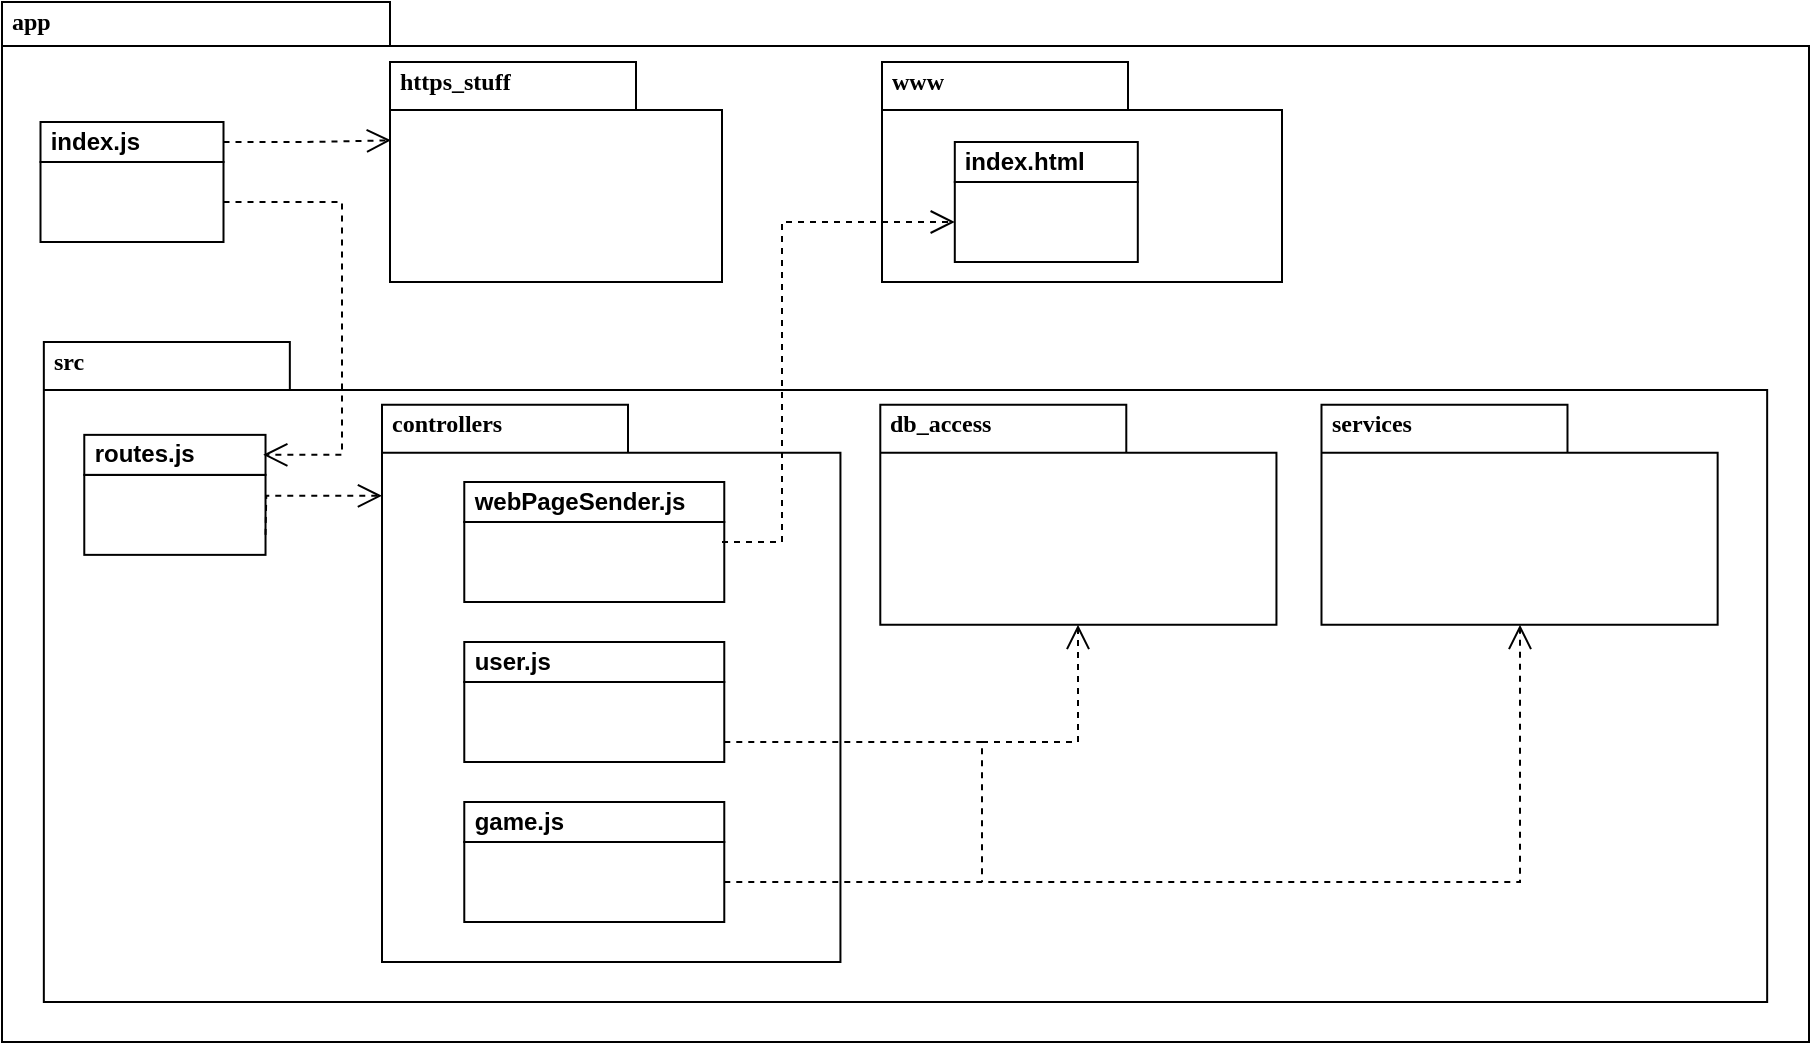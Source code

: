 <mxfile version="14.4.3" type="device"><diagram name="Page-1" id="b5b7bab2-c9e2-2cf4-8b2a-24fd1a2a6d21"><mxGraphModel dx="976" dy="647" grid="1" gridSize="10" guides="1" tooltips="1" connect="1" arrows="1" fold="1" page="1" pageScale="1" pageWidth="827" pageHeight="1169" background="#ffffff" math="0" shadow="0"><root><mxCell id="0"/><mxCell id="1" parent="0"/><mxCell id="6e0c8c40b5770093-72" value="" style="shape=folder;fontStyle=1;spacingTop=10;tabWidth=194;tabHeight=22;tabPosition=left;html=1;rounded=0;shadow=0;comic=0;labelBackgroundColor=none;strokeWidth=1;fillColor=none;fontFamily=Verdana;fontSize=10;align=center;" parent="1" vertex="1"><mxGeometry x="20" y="20" width="903.5" height="520" as="geometry"/></mxCell><mxCell id="ER2NkovqgAP9qZ3t0m_--40" value="" style="shape=folder;fontStyle=1;spacingTop=10;tabWidth=123;tabHeight=24;tabPosition=left;html=1;rounded=0;shadow=0;comic=0;labelBackgroundColor=none;strokeWidth=1;fontFamily=Verdana;fontSize=10;align=center;" parent="1" vertex="1"><mxGeometry x="40.92" y="190" width="861.66" height="330" as="geometry"/></mxCell><mxCell id="ER2NkovqgAP9qZ3t0m_--41" value="&lt;span style=&quot;font-size: 12px&quot;&gt;&lt;b&gt;&amp;nbsp;src&lt;/b&gt;&lt;/span&gt;" style="text;html=1;align=left;verticalAlign=top;spacingTop=-4;fontSize=10;fontFamily=Verdana" parent="1" vertex="1"><mxGeometry x="40.923" y="190" width="418.22" height="66.429" as="geometry"/></mxCell><mxCell id="ER2NkovqgAP9qZ3t0m_--42" value="" style="rounded=0;whiteSpace=wrap;html=1;" parent="1" vertex="1"><mxGeometry x="61.14" y="256.43" width="90.622" height="40" as="geometry"/></mxCell><mxCell id="ER2NkovqgAP9qZ3t0m_--43" value="&lt;b&gt;&amp;nbsp;routes.js&lt;/b&gt;" style="rounded=0;whiteSpace=wrap;html=1;align=left;" parent="1" vertex="1"><mxGeometry x="61.14" y="236.43" width="90.622" height="20" as="geometry"/></mxCell><mxCell id="ER2NkovqgAP9qZ3t0m_--44" value="" style="shape=folder;fontStyle=1;spacingTop=10;tabWidth=123;tabHeight=24;tabPosition=left;html=1;rounded=0;shadow=0;comic=0;labelBackgroundColor=none;strokeWidth=1;fontFamily=Verdana;fontSize=10;align=center;" parent="1" vertex="1"><mxGeometry x="459.143" y="221.43" width="198.08" height="110" as="geometry"/></mxCell><mxCell id="ER2NkovqgAP9qZ3t0m_--45" value="&lt;b&gt;&lt;font style=&quot;font-size: 12px&quot;&gt;&amp;nbsp;db_access&lt;/font&gt;&lt;/b&gt;" style="text;html=1;align=left;verticalAlign=top;spacingTop=-4;fontSize=10;fontFamily=Verdana" parent="1" vertex="1"><mxGeometry x="459.145" y="221.43" width="128.753" height="30" as="geometry"/></mxCell><mxCell id="ER2NkovqgAP9qZ3t0m_--46" value="" style="shape=folder;fontStyle=1;spacingTop=10;tabWidth=123;tabHeight=24;tabPosition=left;html=1;rounded=0;shadow=0;comic=0;labelBackgroundColor=none;strokeWidth=1;fontFamily=Verdana;fontSize=10;align=center;" parent="1" vertex="1"><mxGeometry x="679.745" y="221.43" width="198.08" height="110" as="geometry"/></mxCell><mxCell id="ER2NkovqgAP9qZ3t0m_--47" value="&lt;b&gt;&lt;font style=&quot;font-size: 12px&quot;&gt;&amp;nbsp;services&lt;/font&gt;&lt;/b&gt;" style="text;html=1;align=left;verticalAlign=top;spacingTop=-4;fontSize=10;fontFamily=Verdana" parent="1" vertex="1"><mxGeometry x="679.745" y="221.43" width="128.753" height="30" as="geometry"/></mxCell><mxCell id="ER2NkovqgAP9qZ3t0m_--48" value="" style="shape=folder;fontStyle=1;spacingTop=10;tabWidth=123;tabHeight=24;tabPosition=left;html=1;rounded=0;shadow=0;comic=0;labelBackgroundColor=none;strokeWidth=1;fontFamily=Verdana;fontSize=10;align=center;" parent="1" vertex="1"><mxGeometry x="210" y="221.43" width="229.22" height="278.57" as="geometry"/></mxCell><mxCell id="ER2NkovqgAP9qZ3t0m_--49" style="rounded=0;html=1;dashed=1;labelBackgroundColor=none;startFill=0;endArrow=open;endFill=0;endSize=10;fontFamily=Verdana;fontSize=10;edgeStyle=elbowEdgeStyle;exitX=1;exitY=0.5;exitDx=0;exitDy=0;entryX=0.5;entryY=1;entryDx=0;entryDy=0;entryPerimeter=0;" parent="1" source="ER2NkovqgAP9qZ3t0m_--57" target="ER2NkovqgAP9qZ3t0m_--46" edge="1"><mxGeometry relative="1" as="geometry"><mxPoint x="577.64" y="350" as="sourcePoint"/><mxPoint x="263.64" y="373" as="targetPoint"/><Array as="points"><mxPoint x="779" y="400"/><mxPoint x="577.733" y="360"/></Array></mxGeometry></mxCell><mxCell id="ER2NkovqgAP9qZ3t0m_--50" style="rounded=0;html=1;dashed=1;labelBackgroundColor=none;startFill=0;endArrow=open;endFill=0;endSize=10;fontFamily=Verdana;fontSize=10;edgeStyle=elbowEdgeStyle;entryX=0.5;entryY=1;entryDx=0;entryDy=0;entryPerimeter=0;" parent="1" target="ER2NkovqgAP9qZ3t0m_--44" edge="1"><mxGeometry relative="1" as="geometry"><mxPoint x="510" y="390" as="sourcePoint"/><mxPoint x="266.64" y="367" as="targetPoint"/><Array as="points"><mxPoint x="558" y="380"/><mxPoint x="558.14" y="354"/><mxPoint x="395.233" y="390"/></Array></mxGeometry></mxCell><mxCell id="ER2NkovqgAP9qZ3t0m_--51" style="rounded=0;html=1;dashed=1;labelBackgroundColor=none;startFill=0;endArrow=open;endFill=0;endSize=10;fontFamily=Verdana;fontSize=10;edgeStyle=elbowEdgeStyle;exitX=1;exitY=0.75;exitDx=0;exitDy=0;entryX=0;entryY=0;entryDx=0;entryDy=45.5;entryPerimeter=0;" parent="1" source="ER2NkovqgAP9qZ3t0m_--42" target="ER2NkovqgAP9qZ3t0m_--48" edge="1"><mxGeometry relative="1" as="geometry"><mxPoint x="766.733" y="680" as="sourcePoint"/><mxPoint x="630.929" y="690" as="targetPoint"/><Array as="points"><mxPoint x="152.14" y="276"/></Array></mxGeometry></mxCell><mxCell id="ER2NkovqgAP9qZ3t0m_--52" value="&lt;span style=&quot;font-size: 12px&quot;&gt;&lt;b&gt;&amp;nbsp;controllers&lt;/b&gt;&lt;/span&gt;" style="text;html=1;align=left;verticalAlign=top;spacingTop=-4;fontSize=10;fontFamily=Verdana" parent="1" vertex="1"><mxGeometry x="210.005" y="221.43" width="128.753" height="30" as="geometry"/></mxCell><mxCell id="ER2NkovqgAP9qZ3t0m_--53" value="" style="rounded=0;whiteSpace=wrap;html=1;" parent="1" vertex="1"><mxGeometry x="251.14" y="280" width="130" height="40" as="geometry"/></mxCell><mxCell id="ER2NkovqgAP9qZ3t0m_--54" value="&lt;b&gt;&amp;nbsp;webPageSender.js&lt;br&gt;&lt;/b&gt;" style="rounded=0;whiteSpace=wrap;html=1;align=left;" parent="1" vertex="1"><mxGeometry x="251.14" y="260" width="130" height="20" as="geometry"/></mxCell><mxCell id="6e0c8c40b5770093-73" value="&lt;font style=&quot;font-size: 12px&quot;&gt;&lt;b&gt;&amp;nbsp;app&lt;/b&gt;&lt;/font&gt;" style="text;html=1;align=left;verticalAlign=top;spacingTop=-4;fontSize=10;fontFamily=Verdana" parent="1" vertex="1"><mxGeometry x="20" y="20" width="130" height="20" as="geometry"/></mxCell><mxCell id="UdYeumU48MpAfqgNCrVa-49" style="rounded=0;html=1;dashed=1;labelBackgroundColor=none;startFill=0;endArrow=open;endFill=0;endSize=10;fontFamily=Verdana;fontSize=10;edgeStyle=elbowEdgeStyle;jumpSize=6;entryX=1;entryY=0.5;entryDx=0;entryDy=0;" parent="1" source="7r4Ybu-rq7EnpTp5NQ6z-7" edge="1"><mxGeometry relative="1" as="geometry"><mxPoint x="445.35" y="730" as="sourcePoint"/><mxPoint x="150.622" y="246.43" as="targetPoint"/><Array as="points"><mxPoint x="190" y="180"/></Array></mxGeometry></mxCell><mxCell id="pttrnFU_iTC55iNSHrY_-6" value="" style="shape=folder;fontStyle=1;spacingTop=10;tabWidth=123;tabHeight=24;tabPosition=left;html=1;rounded=0;shadow=0;comic=0;labelBackgroundColor=none;strokeWidth=1;fontFamily=Verdana;fontSize=10;align=center;" parent="1" vertex="1"><mxGeometry x="214" y="50" width="166" height="110" as="geometry"/></mxCell><mxCell id="pttrnFU_iTC55iNSHrY_-7" value="&lt;span style=&quot;font-size: 12px&quot;&gt;&lt;b&gt;&amp;nbsp;https_stuff&lt;/b&gt;&lt;/span&gt;" style="text;html=1;align=left;verticalAlign=top;spacingTop=-4;fontSize=10;fontFamily=Verdana" parent="1" vertex="1"><mxGeometry x="214" y="50" width="200" height="20" as="geometry"/></mxCell><mxCell id="pttrnFU_iTC55iNSHrY_-8" style="rounded=0;html=1;dashed=1;labelBackgroundColor=none;startFill=0;endArrow=open;endFill=0;endSize=10;fontFamily=Verdana;fontSize=10;edgeStyle=elbowEdgeStyle;entryX=0.003;entryY=0.356;entryDx=0;entryDy=0;entryPerimeter=0;exitX=1;exitY=0.5;exitDx=0;exitDy=0;" parent="1" source="7r4Ybu-rq7EnpTp5NQ6z-8" target="pttrnFU_iTC55iNSHrY_-6" edge="1"><mxGeometry relative="1" as="geometry"><mxPoint x="445.35" y="710" as="sourcePoint"/><mxPoint x="230" y="120" as="targetPoint"/><Array as="points"/></mxGeometry></mxCell><mxCell id="ER2NkovqgAP9qZ3t0m_--4" value="" style="shape=folder;fontStyle=1;spacingTop=10;tabWidth=123;tabHeight=24;tabPosition=left;html=1;rounded=0;shadow=0;comic=0;labelBackgroundColor=none;strokeWidth=1;fontFamily=Verdana;fontSize=10;align=center;" parent="1" vertex="1"><mxGeometry x="460" y="50" width="200" height="110" as="geometry"/></mxCell><mxCell id="ER2NkovqgAP9qZ3t0m_--5" value="&lt;span style=&quot;font-size: 12px&quot;&gt;&lt;b&gt;&amp;nbsp;www&lt;/b&gt;&lt;/span&gt;" style="text;html=1;align=left;verticalAlign=top;spacingTop=-4;fontSize=10;fontFamily=Verdana" parent="1" vertex="1"><mxGeometry x="460" y="50" width="200" height="20" as="geometry"/></mxCell><mxCell id="ER2NkovqgAP9qZ3t0m_--6" value="" style="rounded=0;whiteSpace=wrap;html=1;" parent="1" vertex="1"><mxGeometry x="496.4" y="110" width="91.5" height="40" as="geometry"/></mxCell><mxCell id="ER2NkovqgAP9qZ3t0m_--7" value="&lt;b&gt;&amp;nbsp;index.html&lt;br&gt;&lt;/b&gt;" style="rounded=0;whiteSpace=wrap;html=1;align=left;" parent="1" vertex="1"><mxGeometry x="496.4" y="90" width="91.5" height="20" as="geometry"/></mxCell><mxCell id="ER2NkovqgAP9qZ3t0m_--8" style="rounded=0;html=1;dashed=1;labelBackgroundColor=none;startFill=0;endArrow=open;endFill=0;endSize=10;fontFamily=Verdana;fontSize=10;edgeStyle=elbowEdgeStyle;exitX=1;exitY=0.25;exitDx=0;exitDy=0;entryX=0;entryY=0.5;entryDx=0;entryDy=0;" parent="1" target="ER2NkovqgAP9qZ3t0m_--6" edge="1"><mxGeometry relative="1" as="geometry"><mxPoint x="380" y="290" as="sourcePoint"/><mxPoint x="250.003" y="276.93" as="targetPoint"/><Array as="points"><mxPoint x="410" y="180"/><mxPoint x="430" y="210"/></Array></mxGeometry></mxCell><mxCell id="ER2NkovqgAP9qZ3t0m_--55" value="" style="rounded=0;whiteSpace=wrap;html=1;" parent="1" vertex="1"><mxGeometry x="251.14" y="360" width="130" height="40" as="geometry"/></mxCell><mxCell id="ER2NkovqgAP9qZ3t0m_--56" value="&lt;b&gt;&amp;nbsp;user.js&lt;br&gt;&lt;/b&gt;" style="rounded=0;whiteSpace=wrap;html=1;align=left;" parent="1" vertex="1"><mxGeometry x="251.14" y="340" width="130" height="20" as="geometry"/></mxCell><mxCell id="ER2NkovqgAP9qZ3t0m_--57" value="" style="rounded=0;whiteSpace=wrap;html=1;" parent="1" vertex="1"><mxGeometry x="251.14" y="440" width="130" height="40" as="geometry"/></mxCell><mxCell id="ER2NkovqgAP9qZ3t0m_--58" value="&lt;b&gt;&amp;nbsp;game.js&lt;br&gt;&lt;/b&gt;" style="rounded=0;whiteSpace=wrap;html=1;align=left;" parent="1" vertex="1"><mxGeometry x="251.14" y="420" width="130" height="20" as="geometry"/></mxCell><mxCell id="ER2NkovqgAP9qZ3t0m_--59" style="rounded=0;html=1;dashed=1;labelBackgroundColor=none;startFill=0;endArrow=none;endFill=0;endSize=10;fontFamily=Verdana;fontSize=10;edgeStyle=elbowEdgeStyle;exitX=1;exitY=0.75;exitDx=0;exitDy=0;" parent="1" source="ER2NkovqgAP9qZ3t0m_--55" edge="1"><mxGeometry relative="1" as="geometry"><mxPoint x="391.14" y="470" as="sourcePoint"/><mxPoint x="510" y="460" as="targetPoint"/><Array as="points"><mxPoint x="510" y="420"/><mxPoint x="620" y="390"/><mxPoint x="587.733" y="370"/></Array></mxGeometry></mxCell><mxCell id="7r4Ybu-rq7EnpTp5NQ6z-7" value="" style="rounded=0;whiteSpace=wrap;html=1;" vertex="1" parent="1"><mxGeometry x="39.25" y="100" width="91.5" height="40" as="geometry"/></mxCell><mxCell id="7r4Ybu-rq7EnpTp5NQ6z-8" value="&lt;b&gt;&amp;nbsp;index.js&lt;br&gt;&lt;/b&gt;" style="rounded=0;whiteSpace=wrap;html=1;align=left;" vertex="1" parent="1"><mxGeometry x="39.25" y="80" width="91.5" height="20" as="geometry"/></mxCell></root></mxGraphModel></diagram></mxfile>